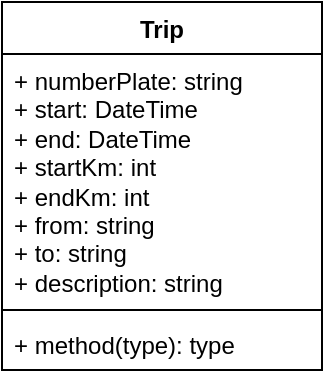 <mxfile version="22.1.17" type="device">
  <diagram name="Seite-1" id="Zrx8nw8d6TXx_W870ZZi">
    <mxGraphModel dx="561" dy="299" grid="1" gridSize="10" guides="1" tooltips="1" connect="1" arrows="1" fold="1" page="1" pageScale="1" pageWidth="827" pageHeight="1169" math="0" shadow="0">
      <root>
        <mxCell id="0" />
        <mxCell id="1" parent="0" />
        <mxCell id="c3wCyZmdKHXrJTgwUVfP-2" value="Trip" style="swimlane;fontStyle=1;align=center;verticalAlign=top;childLayout=stackLayout;horizontal=1;startSize=26;horizontalStack=0;resizeParent=1;resizeParentMax=0;resizeLast=0;collapsible=1;marginBottom=0;whiteSpace=wrap;html=1;" vertex="1" parent="1">
          <mxGeometry x="330" y="220" width="160" height="184" as="geometry">
            <mxRectangle x="330" y="220" width="70" height="30" as="alternateBounds" />
          </mxGeometry>
        </mxCell>
        <mxCell id="c3wCyZmdKHXrJTgwUVfP-3" value="+ numberPlate: string&lt;br&gt;+ start: DateTime&lt;br&gt;+ end: DateTime&lt;br&gt;+ startKm: int&lt;br&gt;+ endKm: int&lt;br&gt;+ from: string&lt;br&gt;+ to: string&lt;br&gt;+ description: string" style="text;strokeColor=none;fillColor=none;align=left;verticalAlign=top;spacingLeft=4;spacingRight=4;overflow=hidden;rotatable=0;points=[[0,0.5],[1,0.5]];portConstraint=eastwest;whiteSpace=wrap;html=1;" vertex="1" parent="c3wCyZmdKHXrJTgwUVfP-2">
          <mxGeometry y="26" width="160" height="124" as="geometry" />
        </mxCell>
        <mxCell id="c3wCyZmdKHXrJTgwUVfP-4" value="" style="line;strokeWidth=1;fillColor=none;align=left;verticalAlign=middle;spacingTop=-1;spacingLeft=3;spacingRight=3;rotatable=0;labelPosition=right;points=[];portConstraint=eastwest;strokeColor=inherit;" vertex="1" parent="c3wCyZmdKHXrJTgwUVfP-2">
          <mxGeometry y="150" width="160" height="8" as="geometry" />
        </mxCell>
        <mxCell id="c3wCyZmdKHXrJTgwUVfP-5" value="+ method(type): type" style="text;strokeColor=none;fillColor=none;align=left;verticalAlign=top;spacingLeft=4;spacingRight=4;overflow=hidden;rotatable=0;points=[[0,0.5],[1,0.5]];portConstraint=eastwest;whiteSpace=wrap;html=1;" vertex="1" parent="c3wCyZmdKHXrJTgwUVfP-2">
          <mxGeometry y="158" width="160" height="26" as="geometry" />
        </mxCell>
      </root>
    </mxGraphModel>
  </diagram>
</mxfile>

